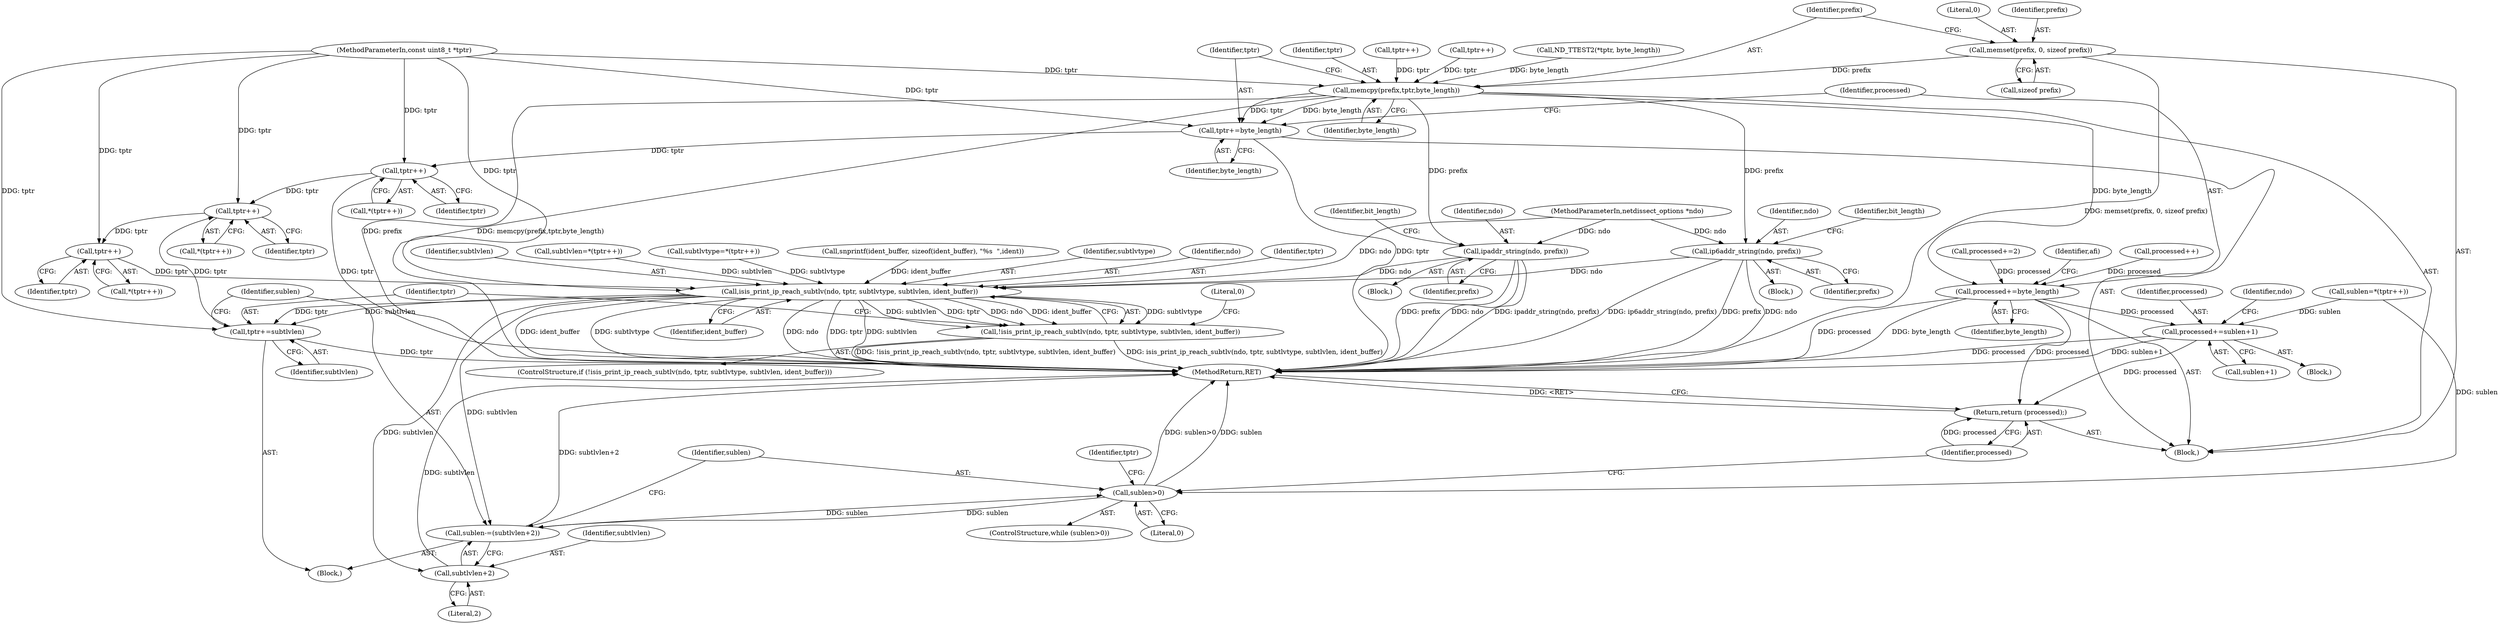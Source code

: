 digraph "0_tcpdump_979dcefd7b259e9e233f77fe1c5312793bfd948f@API" {
"1000244" [label="(Call,memset(prefix, 0, sizeof prefix))"];
"1000249" [label="(Call,memcpy(prefix,tptr,byte_length))"];
"1000253" [label="(Call,tptr+=byte_length)"];
"1000362" [label="(Call,tptr++)"];
"1000391" [label="(Call,tptr++)"];
"1000396" [label="(Call,tptr++)"];
"1000406" [label="(Call,isis_print_ip_reach_subtlv(ndo, tptr, subtlvtype, subtlvlen, ident_buffer))"];
"1000405" [label="(Call,!isis_print_ip_reach_subtlv(ndo, tptr, subtlvtype, subtlvlen, ident_buffer))"];
"1000414" [label="(Call,tptr+=subtlvlen)"];
"1000417" [label="(Call,sublen-=(subtlvlen+2))"];
"1000376" [label="(Call,sublen>0)"];
"1000419" [label="(Call,subtlvlen+2)"];
"1000256" [label="(Call,processed+=byte_length)"];
"1000364" [label="(Call,processed+=sublen+1)"];
"1000422" [label="(Return,return (processed);)"];
"1000271" [label="(Call,ipaddr_string(ndo, prefix))"];
"1000288" [label="(Call,ip6addr_string(ndo, prefix))"];
"1000271" [label="(Call,ipaddr_string(ndo, prefix))"];
"1000392" [label="(Identifier,tptr)"];
"1000397" [label="(Identifier,tptr)"];
"1000273" [label="(Identifier,prefix)"];
"1000254" [label="(Identifier,tptr)"];
"1000112" [label="(MethodParameterIn,const uint8_t *tptr)"];
"1000288" [label="(Call,ip6addr_string(ndo, prefix))"];
"1000377" [label="(Identifier,sublen)"];
"1000272" [label="(Identifier,ndo)"];
"1000223" [label="(Call,processed+=2)"];
"1000395" [label="(Call,*(tptr++))"];
"1000251" [label="(Identifier,tptr)"];
"1000245" [label="(Identifier,prefix)"];
"1000291" [label="(Identifier,bit_length)"];
"1000393" [label="(Call,subtlvlen=*(tptr++))"];
"1000414" [label="(Call,tptr+=subtlvlen)"];
"1000388" [label="(Call,subtlvtype=*(tptr++))"];
"1000415" [label="(Identifier,tptr)"];
"1000274" [label="(Identifier,bit_length)"];
"1000256" [label="(Call,processed+=byte_length)"];
"1000111" [label="(MethodParameterIn,netdissect_options *ndo)"];
"1000375" [label="(ControlStructure,while (sublen>0))"];
"1000270" [label="(Block,)"];
"1000206" [label="(Call,tptr++)"];
"1000160" [label="(Call,tptr++)"];
"1000363" [label="(Identifier,tptr)"];
"1000365" [label="(Identifier,processed)"];
"1000398" [label="(Call,snprintf(ident_buffer, sizeof(ident_buffer), \"%s  \",ident))"];
"1000249" [label="(Call,memcpy(prefix,tptr,byte_length))"];
"1000252" [label="(Identifier,byte_length)"];
"1000407" [label="(Identifier,ndo)"];
"1000361" [label="(Call,*(tptr++))"];
"1000408" [label="(Identifier,tptr)"];
"1000419" [label="(Call,subtlvlen+2)"];
"1000404" [label="(ControlStructure,if (!isis_print_ip_reach_subtlv(ndo, tptr, subtlvtype, subtlvlen, ident_buffer)))"];
"1000418" [label="(Identifier,sublen)"];
"1000364" [label="(Call,processed+=sublen+1)"];
"1000287" [label="(Block,)"];
"1000362" [label="(Call,tptr++)"];
"1000379" [label="(Block,)"];
"1000244" [label="(Call,memset(prefix, 0, sizeof prefix))"];
"1000366" [label="(Call,sublen+1)"];
"1000253" [label="(Call,tptr+=byte_length)"];
"1000411" [label="(Identifier,ident_buffer)"];
"1000413" [label="(Literal,0)"];
"1000246" [label="(Literal,0)"];
"1000261" [label="(Identifier,afi)"];
"1000115" [label="(Block,)"];
"1000391" [label="(Call,tptr++)"];
"1000406" [label="(Call,isis_print_ip_reach_subtlv(ndo, tptr, subtlvtype, subtlvlen, ident_buffer))"];
"1000182" [label="(Call,processed++)"];
"1000396" [label="(Call,tptr++)"];
"1000289" [label="(Identifier,ndo)"];
"1000371" [label="(Identifier,ndo)"];
"1000416" [label="(Identifier,subtlvlen)"];
"1000417" [label="(Call,sublen-=(subtlvlen+2))"];
"1000423" [label="(Identifier,processed)"];
"1000420" [label="(Identifier,subtlvlen)"];
"1000410" [label="(Identifier,subtlvlen)"];
"1000384" [label="(Identifier,tptr)"];
"1000359" [label="(Call,sublen=*(tptr++))"];
"1000350" [label="(Block,)"];
"1000247" [label="(Call,sizeof prefix)"];
"1000378" [label="(Literal,0)"];
"1000409" [label="(Identifier,subtlvtype)"];
"1000421" [label="(Literal,2)"];
"1000238" [label="(Call,ND_TTEST2(*tptr, byte_length))"];
"1000405" [label="(Call,!isis_print_ip_reach_subtlv(ndo, tptr, subtlvtype, subtlvlen, ident_buffer))"];
"1000258" [label="(Identifier,byte_length)"];
"1000255" [label="(Identifier,byte_length)"];
"1000250" [label="(Identifier,prefix)"];
"1000390" [label="(Call,*(tptr++))"];
"1000376" [label="(Call,sublen>0)"];
"1000422" [label="(Return,return (processed);)"];
"1000257" [label="(Identifier,processed)"];
"1000424" [label="(MethodReturn,RET)"];
"1000290" [label="(Identifier,prefix)"];
"1000244" -> "1000115"  [label="AST: "];
"1000244" -> "1000247"  [label="CFG: "];
"1000245" -> "1000244"  [label="AST: "];
"1000246" -> "1000244"  [label="AST: "];
"1000247" -> "1000244"  [label="AST: "];
"1000250" -> "1000244"  [label="CFG: "];
"1000244" -> "1000424"  [label="DDG: memset(prefix, 0, sizeof prefix)"];
"1000244" -> "1000249"  [label="DDG: prefix"];
"1000249" -> "1000115"  [label="AST: "];
"1000249" -> "1000252"  [label="CFG: "];
"1000250" -> "1000249"  [label="AST: "];
"1000251" -> "1000249"  [label="AST: "];
"1000252" -> "1000249"  [label="AST: "];
"1000254" -> "1000249"  [label="CFG: "];
"1000249" -> "1000424"  [label="DDG: prefix"];
"1000249" -> "1000424"  [label="DDG: memcpy(prefix,tptr,byte_length)"];
"1000206" -> "1000249"  [label="DDG: tptr"];
"1000160" -> "1000249"  [label="DDG: tptr"];
"1000112" -> "1000249"  [label="DDG: tptr"];
"1000238" -> "1000249"  [label="DDG: byte_length"];
"1000249" -> "1000253"  [label="DDG: byte_length"];
"1000249" -> "1000253"  [label="DDG: tptr"];
"1000249" -> "1000256"  [label="DDG: byte_length"];
"1000249" -> "1000271"  [label="DDG: prefix"];
"1000249" -> "1000288"  [label="DDG: prefix"];
"1000253" -> "1000115"  [label="AST: "];
"1000253" -> "1000255"  [label="CFG: "];
"1000254" -> "1000253"  [label="AST: "];
"1000255" -> "1000253"  [label="AST: "];
"1000257" -> "1000253"  [label="CFG: "];
"1000253" -> "1000424"  [label="DDG: tptr"];
"1000112" -> "1000253"  [label="DDG: tptr"];
"1000253" -> "1000362"  [label="DDG: tptr"];
"1000362" -> "1000361"  [label="AST: "];
"1000362" -> "1000363"  [label="CFG: "];
"1000363" -> "1000362"  [label="AST: "];
"1000361" -> "1000362"  [label="CFG: "];
"1000362" -> "1000424"  [label="DDG: tptr"];
"1000112" -> "1000362"  [label="DDG: tptr"];
"1000362" -> "1000391"  [label="DDG: tptr"];
"1000391" -> "1000390"  [label="AST: "];
"1000391" -> "1000392"  [label="CFG: "];
"1000392" -> "1000391"  [label="AST: "];
"1000390" -> "1000391"  [label="CFG: "];
"1000414" -> "1000391"  [label="DDG: tptr"];
"1000112" -> "1000391"  [label="DDG: tptr"];
"1000391" -> "1000396"  [label="DDG: tptr"];
"1000396" -> "1000395"  [label="AST: "];
"1000396" -> "1000397"  [label="CFG: "];
"1000397" -> "1000396"  [label="AST: "];
"1000395" -> "1000396"  [label="CFG: "];
"1000112" -> "1000396"  [label="DDG: tptr"];
"1000396" -> "1000406"  [label="DDG: tptr"];
"1000406" -> "1000405"  [label="AST: "];
"1000406" -> "1000411"  [label="CFG: "];
"1000407" -> "1000406"  [label="AST: "];
"1000408" -> "1000406"  [label="AST: "];
"1000409" -> "1000406"  [label="AST: "];
"1000410" -> "1000406"  [label="AST: "];
"1000411" -> "1000406"  [label="AST: "];
"1000405" -> "1000406"  [label="CFG: "];
"1000406" -> "1000424"  [label="DDG: ident_buffer"];
"1000406" -> "1000424"  [label="DDG: subtlvtype"];
"1000406" -> "1000424"  [label="DDG: ndo"];
"1000406" -> "1000424"  [label="DDG: tptr"];
"1000406" -> "1000424"  [label="DDG: subtlvlen"];
"1000406" -> "1000405"  [label="DDG: subtlvtype"];
"1000406" -> "1000405"  [label="DDG: subtlvlen"];
"1000406" -> "1000405"  [label="DDG: tptr"];
"1000406" -> "1000405"  [label="DDG: ndo"];
"1000406" -> "1000405"  [label="DDG: ident_buffer"];
"1000288" -> "1000406"  [label="DDG: ndo"];
"1000271" -> "1000406"  [label="DDG: ndo"];
"1000111" -> "1000406"  [label="DDG: ndo"];
"1000112" -> "1000406"  [label="DDG: tptr"];
"1000388" -> "1000406"  [label="DDG: subtlvtype"];
"1000393" -> "1000406"  [label="DDG: subtlvlen"];
"1000398" -> "1000406"  [label="DDG: ident_buffer"];
"1000406" -> "1000414"  [label="DDG: subtlvlen"];
"1000406" -> "1000414"  [label="DDG: tptr"];
"1000406" -> "1000417"  [label="DDG: subtlvlen"];
"1000406" -> "1000419"  [label="DDG: subtlvlen"];
"1000405" -> "1000404"  [label="AST: "];
"1000413" -> "1000405"  [label="CFG: "];
"1000415" -> "1000405"  [label="CFG: "];
"1000405" -> "1000424"  [label="DDG: !isis_print_ip_reach_subtlv(ndo, tptr, subtlvtype, subtlvlen, ident_buffer)"];
"1000405" -> "1000424"  [label="DDG: isis_print_ip_reach_subtlv(ndo, tptr, subtlvtype, subtlvlen, ident_buffer)"];
"1000414" -> "1000379"  [label="AST: "];
"1000414" -> "1000416"  [label="CFG: "];
"1000415" -> "1000414"  [label="AST: "];
"1000416" -> "1000414"  [label="AST: "];
"1000418" -> "1000414"  [label="CFG: "];
"1000414" -> "1000424"  [label="DDG: tptr"];
"1000112" -> "1000414"  [label="DDG: tptr"];
"1000417" -> "1000379"  [label="AST: "];
"1000417" -> "1000419"  [label="CFG: "];
"1000418" -> "1000417"  [label="AST: "];
"1000419" -> "1000417"  [label="AST: "];
"1000377" -> "1000417"  [label="CFG: "];
"1000417" -> "1000424"  [label="DDG: subtlvlen+2"];
"1000417" -> "1000376"  [label="DDG: sublen"];
"1000376" -> "1000417"  [label="DDG: sublen"];
"1000376" -> "1000375"  [label="AST: "];
"1000376" -> "1000378"  [label="CFG: "];
"1000377" -> "1000376"  [label="AST: "];
"1000378" -> "1000376"  [label="AST: "];
"1000384" -> "1000376"  [label="CFG: "];
"1000423" -> "1000376"  [label="CFG: "];
"1000376" -> "1000424"  [label="DDG: sublen>0"];
"1000376" -> "1000424"  [label="DDG: sublen"];
"1000359" -> "1000376"  [label="DDG: sublen"];
"1000419" -> "1000421"  [label="CFG: "];
"1000420" -> "1000419"  [label="AST: "];
"1000421" -> "1000419"  [label="AST: "];
"1000419" -> "1000424"  [label="DDG: subtlvlen"];
"1000256" -> "1000115"  [label="AST: "];
"1000256" -> "1000258"  [label="CFG: "];
"1000257" -> "1000256"  [label="AST: "];
"1000258" -> "1000256"  [label="AST: "];
"1000261" -> "1000256"  [label="CFG: "];
"1000256" -> "1000424"  [label="DDG: byte_length"];
"1000256" -> "1000424"  [label="DDG: processed"];
"1000182" -> "1000256"  [label="DDG: processed"];
"1000223" -> "1000256"  [label="DDG: processed"];
"1000256" -> "1000364"  [label="DDG: processed"];
"1000256" -> "1000422"  [label="DDG: processed"];
"1000364" -> "1000350"  [label="AST: "];
"1000364" -> "1000366"  [label="CFG: "];
"1000365" -> "1000364"  [label="AST: "];
"1000366" -> "1000364"  [label="AST: "];
"1000371" -> "1000364"  [label="CFG: "];
"1000364" -> "1000424"  [label="DDG: processed"];
"1000364" -> "1000424"  [label="DDG: sublen+1"];
"1000359" -> "1000364"  [label="DDG: sublen"];
"1000364" -> "1000422"  [label="DDG: processed"];
"1000422" -> "1000115"  [label="AST: "];
"1000422" -> "1000423"  [label="CFG: "];
"1000423" -> "1000422"  [label="AST: "];
"1000424" -> "1000422"  [label="CFG: "];
"1000422" -> "1000424"  [label="DDG: <RET>"];
"1000423" -> "1000422"  [label="DDG: processed"];
"1000271" -> "1000270"  [label="AST: "];
"1000271" -> "1000273"  [label="CFG: "];
"1000272" -> "1000271"  [label="AST: "];
"1000273" -> "1000271"  [label="AST: "];
"1000274" -> "1000271"  [label="CFG: "];
"1000271" -> "1000424"  [label="DDG: prefix"];
"1000271" -> "1000424"  [label="DDG: ndo"];
"1000271" -> "1000424"  [label="DDG: ipaddr_string(ndo, prefix)"];
"1000111" -> "1000271"  [label="DDG: ndo"];
"1000288" -> "1000287"  [label="AST: "];
"1000288" -> "1000290"  [label="CFG: "];
"1000289" -> "1000288"  [label="AST: "];
"1000290" -> "1000288"  [label="AST: "];
"1000291" -> "1000288"  [label="CFG: "];
"1000288" -> "1000424"  [label="DDG: prefix"];
"1000288" -> "1000424"  [label="DDG: ndo"];
"1000288" -> "1000424"  [label="DDG: ip6addr_string(ndo, prefix)"];
"1000111" -> "1000288"  [label="DDG: ndo"];
}
